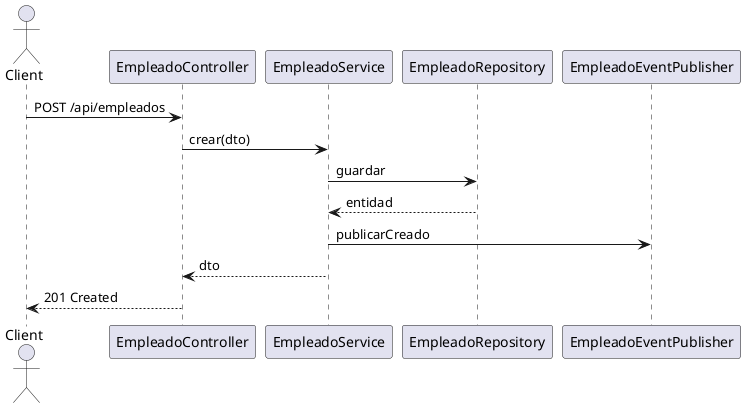 @startuml
actor Client
Client -> EmpleadoController : POST /api/empleados
EmpleadoController -> EmpleadoService : crear(dto)
EmpleadoService -> EmpleadoRepository : guardar
EmpleadoRepository --> EmpleadoService : entidad
EmpleadoService -> EmpleadoEventPublisher : publicarCreado
EmpleadoService --> EmpleadoController : dto
EmpleadoController --> Client : 201 Created
@enduml
